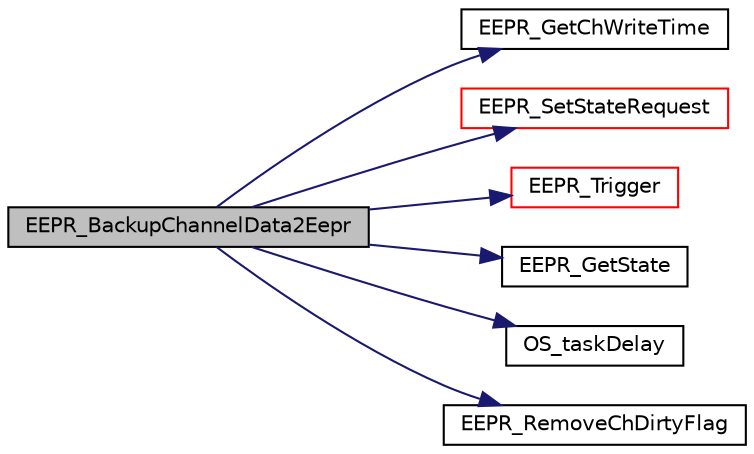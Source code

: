digraph "EEPR_BackupChannelData2Eepr"
{
  edge [fontname="Helvetica",fontsize="10",labelfontname="Helvetica",labelfontsize="10"];
  node [fontname="Helvetica",fontsize="10",shape=record];
  rankdir="LR";
  Node0 [label="EEPR_BackupChannelData2Eepr",height=0.2,width=0.4,color="black", fillcolor="grey75", style="filled", fontcolor="black"];
  Node0 -> Node1 [color="midnightblue",fontsize="10",style="solid",fontname="Helvetica"];
  Node1 [label="EEPR_GetChWriteTime",height=0.2,width=0.4,color="black", fillcolor="white", style="filled",URL="$eepr_8c.html#aeaffe20963e63e157b7a75cb1dc871f3",tooltip="calculates the maximum readtime for a specific channel "];
  Node0 -> Node2 [color="midnightblue",fontsize="10",style="solid",fontname="Helvetica"];
  Node2 [label="EEPR_SetStateRequest",height=0.2,width=0.4,color="red", fillcolor="white", style="filled",URL="$eepr_8c.html#aefac79ed7e71cac9d3211a712fad2461",tooltip="requests a state to be handled by the statetrigger "];
  Node0 -> Node6 [color="midnightblue",fontsize="10",style="solid",fontname="Helvetica"];
  Node6 [label="EEPR_Trigger",height=0.2,width=0.4,color="red", fillcolor="white", style="filled",URL="$eepr_8c.html#af4db18407693f62fa9a7375faf679f0b",tooltip="cyclic trigger of EEPROM State Machine, trigger cycle: 1ms trigger timer in units of 1ms ..."];
  Node0 -> Node21 [color="midnightblue",fontsize="10",style="solid",fontname="Helvetica"];
  Node21 [label="EEPR_GetState",height=0.2,width=0.4,color="black", fillcolor="white", style="filled",URL="$eepr_8c.html#a6f557dc8e24353ebbece6b57485501ca",tooltip="returns actual state of EEPROM state machine "];
  Node0 -> Node22 [color="midnightblue",fontsize="10",style="solid",fontname="Helvetica"];
  Node22 [label="OS_taskDelay",height=0.2,width=0.4,color="black", fillcolor="white", style="filled",URL="$os_8c.html#a87781ff3be1393092ba68c39c05393a2",tooltip="Delay in millisecond. "];
  Node0 -> Node23 [color="midnightblue",fontsize="10",style="solid",fontname="Helvetica"];
  Node23 [label="EEPR_RemoveChDirtyFlag",height=0.2,width=0.4,color="black", fillcolor="white", style="filled",URL="$eepr__cfg_8c.html#a5f92c515fa55d80886bd904624fe1343",tooltip="removes the dirty flag to indicate that the eeprom was actualized "];
}
